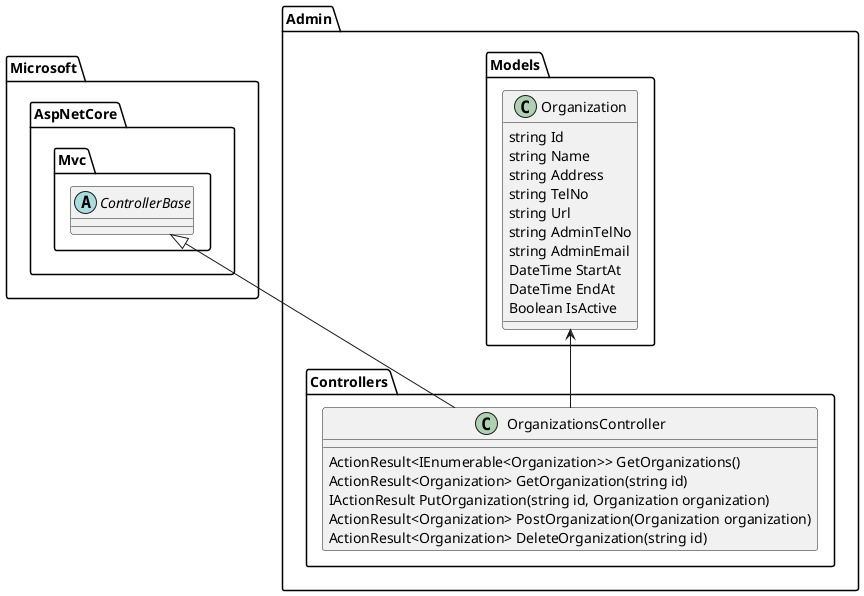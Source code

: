 '
' PlantUML
' https://plantuml.com/
'
@startuml

abstract class Microsoft.AspNetCore.Mvc.ControllerBase

class Admin.Controllers.OrganizationsController {
    ActionResult<IEnumerable<Organization>> GetOrganizations()
    ActionResult<Organization> GetOrganization(string id)
    IActionResult PutOrganization(string id, Organization organization)
    ActionResult<Organization> PostOrganization(Organization organization)
    ActionResult<Organization> DeleteOrganization(string id)
}

class Admin.Models.Organization {
    string Id
    string Name
    string Address
    string TelNo
    string Url
    string AdminTelNo
    string AdminEmail
    DateTime StartAt
    DateTime EndAt
    Boolean IsActive
}

Microsoft.AspNetCore.Mvc.ControllerBase <|-- Admin.Controllers.OrganizationsController
Admin.Models.Organization <-- Admin.Controllers.OrganizationsController

@enduml
